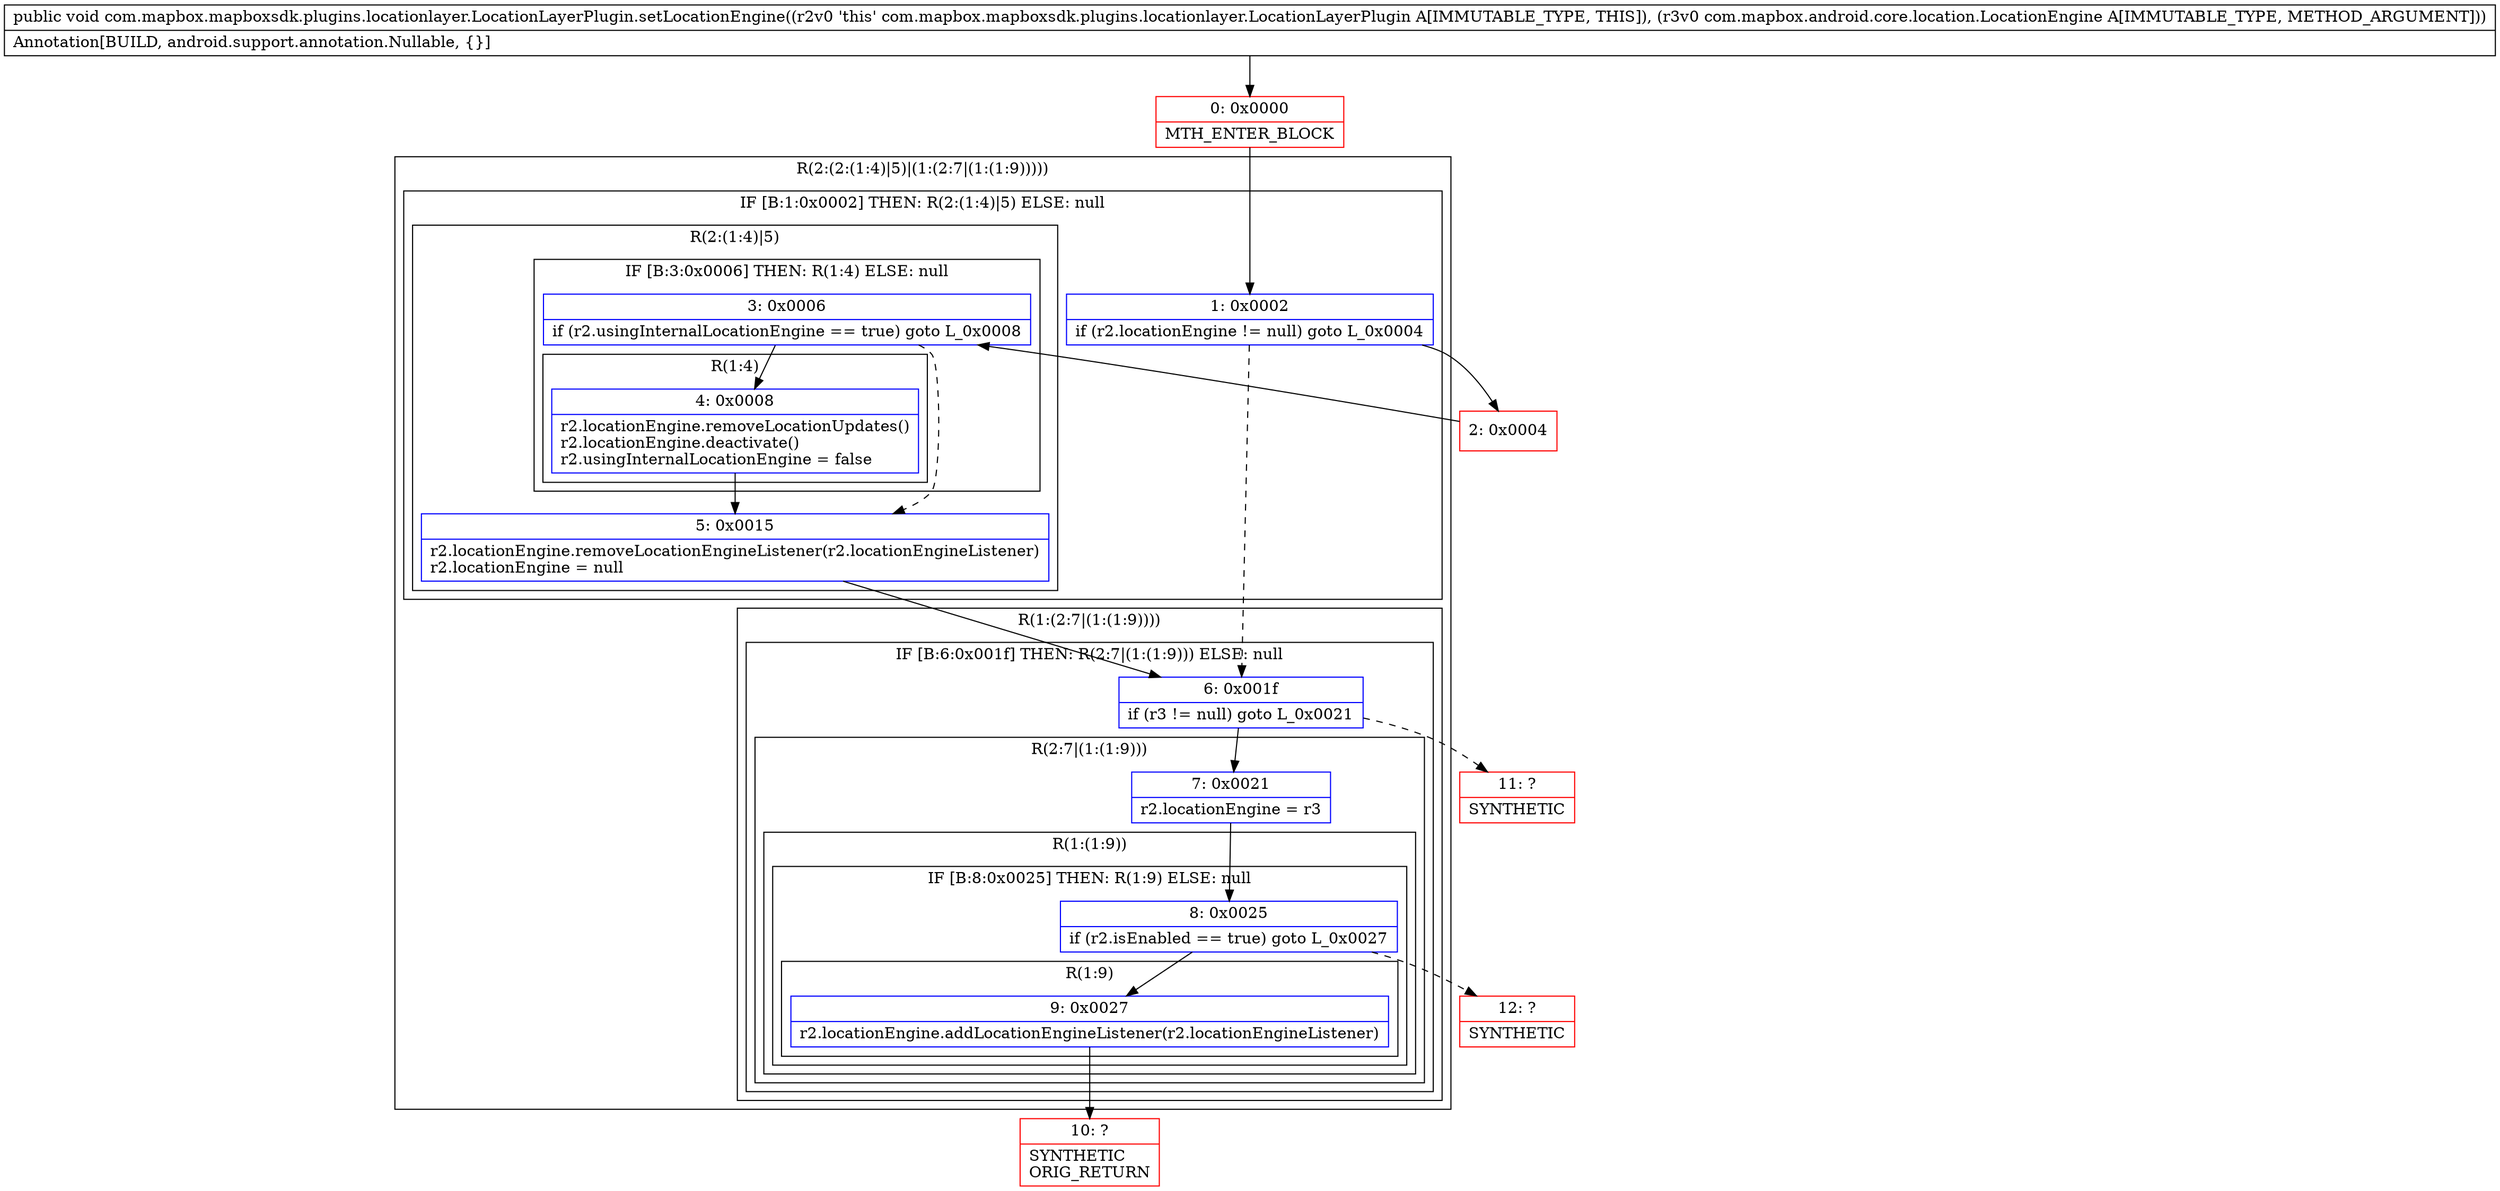 digraph "CFG forcom.mapbox.mapboxsdk.plugins.locationlayer.LocationLayerPlugin.setLocationEngine(Lcom\/mapbox\/android\/core\/location\/LocationEngine;)V" {
subgraph cluster_Region_1057729679 {
label = "R(2:(2:(1:4)|5)|(1:(2:7|(1:(1:9)))))";
node [shape=record,color=blue];
subgraph cluster_IfRegion_1148398806 {
label = "IF [B:1:0x0002] THEN: R(2:(1:4)|5) ELSE: null";
node [shape=record,color=blue];
Node_1 [shape=record,label="{1\:\ 0x0002|if (r2.locationEngine != null) goto L_0x0004\l}"];
subgraph cluster_Region_1248809957 {
label = "R(2:(1:4)|5)";
node [shape=record,color=blue];
subgraph cluster_IfRegion_1126486463 {
label = "IF [B:3:0x0006] THEN: R(1:4) ELSE: null";
node [shape=record,color=blue];
Node_3 [shape=record,label="{3\:\ 0x0006|if (r2.usingInternalLocationEngine == true) goto L_0x0008\l}"];
subgraph cluster_Region_564753024 {
label = "R(1:4)";
node [shape=record,color=blue];
Node_4 [shape=record,label="{4\:\ 0x0008|r2.locationEngine.removeLocationUpdates()\lr2.locationEngine.deactivate()\lr2.usingInternalLocationEngine = false\l}"];
}
}
Node_5 [shape=record,label="{5\:\ 0x0015|r2.locationEngine.removeLocationEngineListener(r2.locationEngineListener)\lr2.locationEngine = null\l}"];
}
}
subgraph cluster_Region_2086797311 {
label = "R(1:(2:7|(1:(1:9))))";
node [shape=record,color=blue];
subgraph cluster_IfRegion_1285647341 {
label = "IF [B:6:0x001f] THEN: R(2:7|(1:(1:9))) ELSE: null";
node [shape=record,color=blue];
Node_6 [shape=record,label="{6\:\ 0x001f|if (r3 != null) goto L_0x0021\l}"];
subgraph cluster_Region_703460079 {
label = "R(2:7|(1:(1:9)))";
node [shape=record,color=blue];
Node_7 [shape=record,label="{7\:\ 0x0021|r2.locationEngine = r3\l}"];
subgraph cluster_Region_1136310304 {
label = "R(1:(1:9))";
node [shape=record,color=blue];
subgraph cluster_IfRegion_819407279 {
label = "IF [B:8:0x0025] THEN: R(1:9) ELSE: null";
node [shape=record,color=blue];
Node_8 [shape=record,label="{8\:\ 0x0025|if (r2.isEnabled == true) goto L_0x0027\l}"];
subgraph cluster_Region_2012136027 {
label = "R(1:9)";
node [shape=record,color=blue];
Node_9 [shape=record,label="{9\:\ 0x0027|r2.locationEngine.addLocationEngineListener(r2.locationEngineListener)\l}"];
}
}
}
}
}
}
}
Node_0 [shape=record,color=red,label="{0\:\ 0x0000|MTH_ENTER_BLOCK\l}"];
Node_2 [shape=record,color=red,label="{2\:\ 0x0004}"];
Node_10 [shape=record,color=red,label="{10\:\ ?|SYNTHETIC\lORIG_RETURN\l}"];
Node_11 [shape=record,color=red,label="{11\:\ ?|SYNTHETIC\l}"];
Node_12 [shape=record,color=red,label="{12\:\ ?|SYNTHETIC\l}"];
MethodNode[shape=record,label="{public void com.mapbox.mapboxsdk.plugins.locationlayer.LocationLayerPlugin.setLocationEngine((r2v0 'this' com.mapbox.mapboxsdk.plugins.locationlayer.LocationLayerPlugin A[IMMUTABLE_TYPE, THIS]), (r3v0 com.mapbox.android.core.location.LocationEngine A[IMMUTABLE_TYPE, METHOD_ARGUMENT]))  | Annotation[BUILD, android.support.annotation.Nullable, \{\}]\l}"];
MethodNode -> Node_0;
Node_1 -> Node_2;
Node_1 -> Node_6[style=dashed];
Node_3 -> Node_4;
Node_3 -> Node_5[style=dashed];
Node_4 -> Node_5;
Node_5 -> Node_6;
Node_6 -> Node_7;
Node_6 -> Node_11[style=dashed];
Node_7 -> Node_8;
Node_8 -> Node_9;
Node_8 -> Node_12[style=dashed];
Node_9 -> Node_10;
Node_0 -> Node_1;
Node_2 -> Node_3;
}

